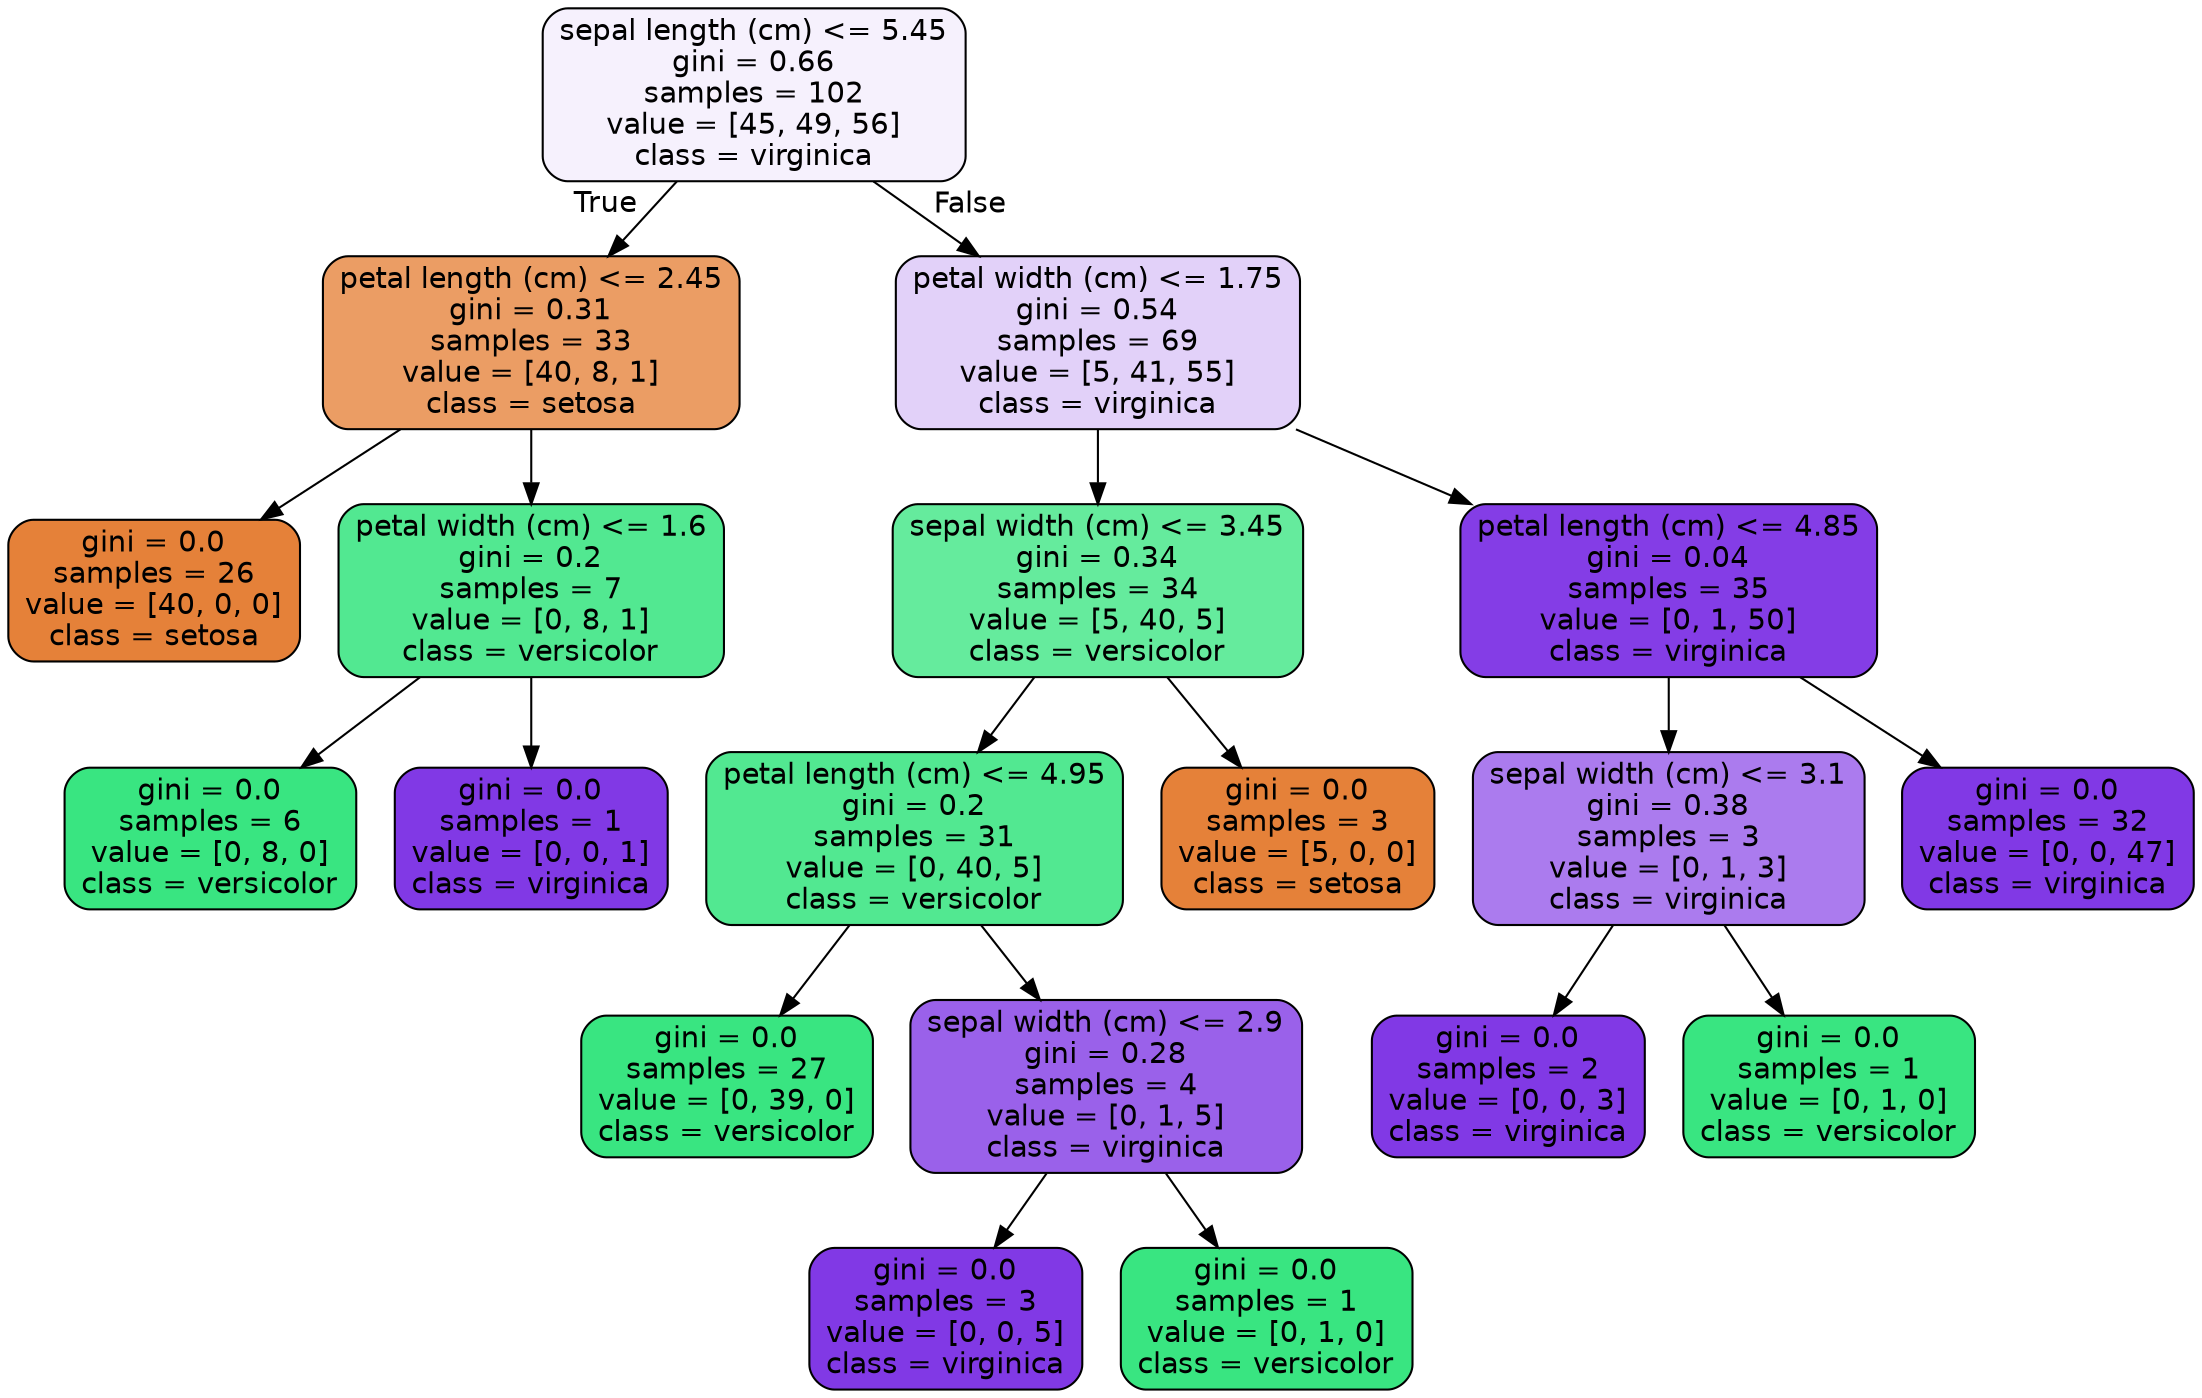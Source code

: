 digraph Tree {
node [shape=box, style="filled, rounded", color="black", fontname=helvetica] ;
edge [fontname=helvetica] ;
0 [label="sepal length (cm) <= 5.45\ngini = 0.66\nsamples = 102\nvalue = [45, 49, 56]\nclass = virginica", fillcolor="#f6f1fd"] ;
1 [label="petal length (cm) <= 2.45\ngini = 0.31\nsamples = 33\nvalue = [40, 8, 1]\nclass = setosa", fillcolor="#eb9d64"] ;
0 -> 1 [labeldistance=2.5, labelangle=45, headlabel="True"] ;
2 [label="gini = 0.0\nsamples = 26\nvalue = [40, 0, 0]\nclass = setosa", fillcolor="#e58139"] ;
1 -> 2 ;
3 [label="petal width (cm) <= 1.6\ngini = 0.2\nsamples = 7\nvalue = [0, 8, 1]\nclass = versicolor", fillcolor="#52e891"] ;
1 -> 3 ;
4 [label="gini = 0.0\nsamples = 6\nvalue = [0, 8, 0]\nclass = versicolor", fillcolor="#39e581"] ;
3 -> 4 ;
5 [label="gini = 0.0\nsamples = 1\nvalue = [0, 0, 1]\nclass = virginica", fillcolor="#8139e5"] ;
3 -> 5 ;
6 [label="petal width (cm) <= 1.75\ngini = 0.54\nsamples = 69\nvalue = [5, 41, 55]\nclass = virginica", fillcolor="#e2d1f9"] ;
0 -> 6 [labeldistance=2.5, labelangle=-45, headlabel="False"] ;
7 [label="sepal width (cm) <= 3.45\ngini = 0.34\nsamples = 34\nvalue = [5, 40, 5]\nclass = versicolor", fillcolor="#65eb9d"] ;
6 -> 7 ;
8 [label="petal length (cm) <= 4.95\ngini = 0.2\nsamples = 31\nvalue = [0, 40, 5]\nclass = versicolor", fillcolor="#52e891"] ;
7 -> 8 ;
9 [label="gini = 0.0\nsamples = 27\nvalue = [0, 39, 0]\nclass = versicolor", fillcolor="#39e581"] ;
8 -> 9 ;
10 [label="sepal width (cm) <= 2.9\ngini = 0.28\nsamples = 4\nvalue = [0, 1, 5]\nclass = virginica", fillcolor="#9a61ea"] ;
8 -> 10 ;
11 [label="gini = 0.0\nsamples = 3\nvalue = [0, 0, 5]\nclass = virginica", fillcolor="#8139e5"] ;
10 -> 11 ;
12 [label="gini = 0.0\nsamples = 1\nvalue = [0, 1, 0]\nclass = versicolor", fillcolor="#39e581"] ;
10 -> 12 ;
13 [label="gini = 0.0\nsamples = 3\nvalue = [5, 0, 0]\nclass = setosa", fillcolor="#e58139"] ;
7 -> 13 ;
14 [label="petal length (cm) <= 4.85\ngini = 0.04\nsamples = 35\nvalue = [0, 1, 50]\nclass = virginica", fillcolor="#843de6"] ;
6 -> 14 ;
15 [label="sepal width (cm) <= 3.1\ngini = 0.38\nsamples = 3\nvalue = [0, 1, 3]\nclass = virginica", fillcolor="#ab7bee"] ;
14 -> 15 ;
16 [label="gini = 0.0\nsamples = 2\nvalue = [0, 0, 3]\nclass = virginica", fillcolor="#8139e5"] ;
15 -> 16 ;
17 [label="gini = 0.0\nsamples = 1\nvalue = [0, 1, 0]\nclass = versicolor", fillcolor="#39e581"] ;
15 -> 17 ;
18 [label="gini = 0.0\nsamples = 32\nvalue = [0, 0, 47]\nclass = virginica", fillcolor="#8139e5"] ;
14 -> 18 ;
}